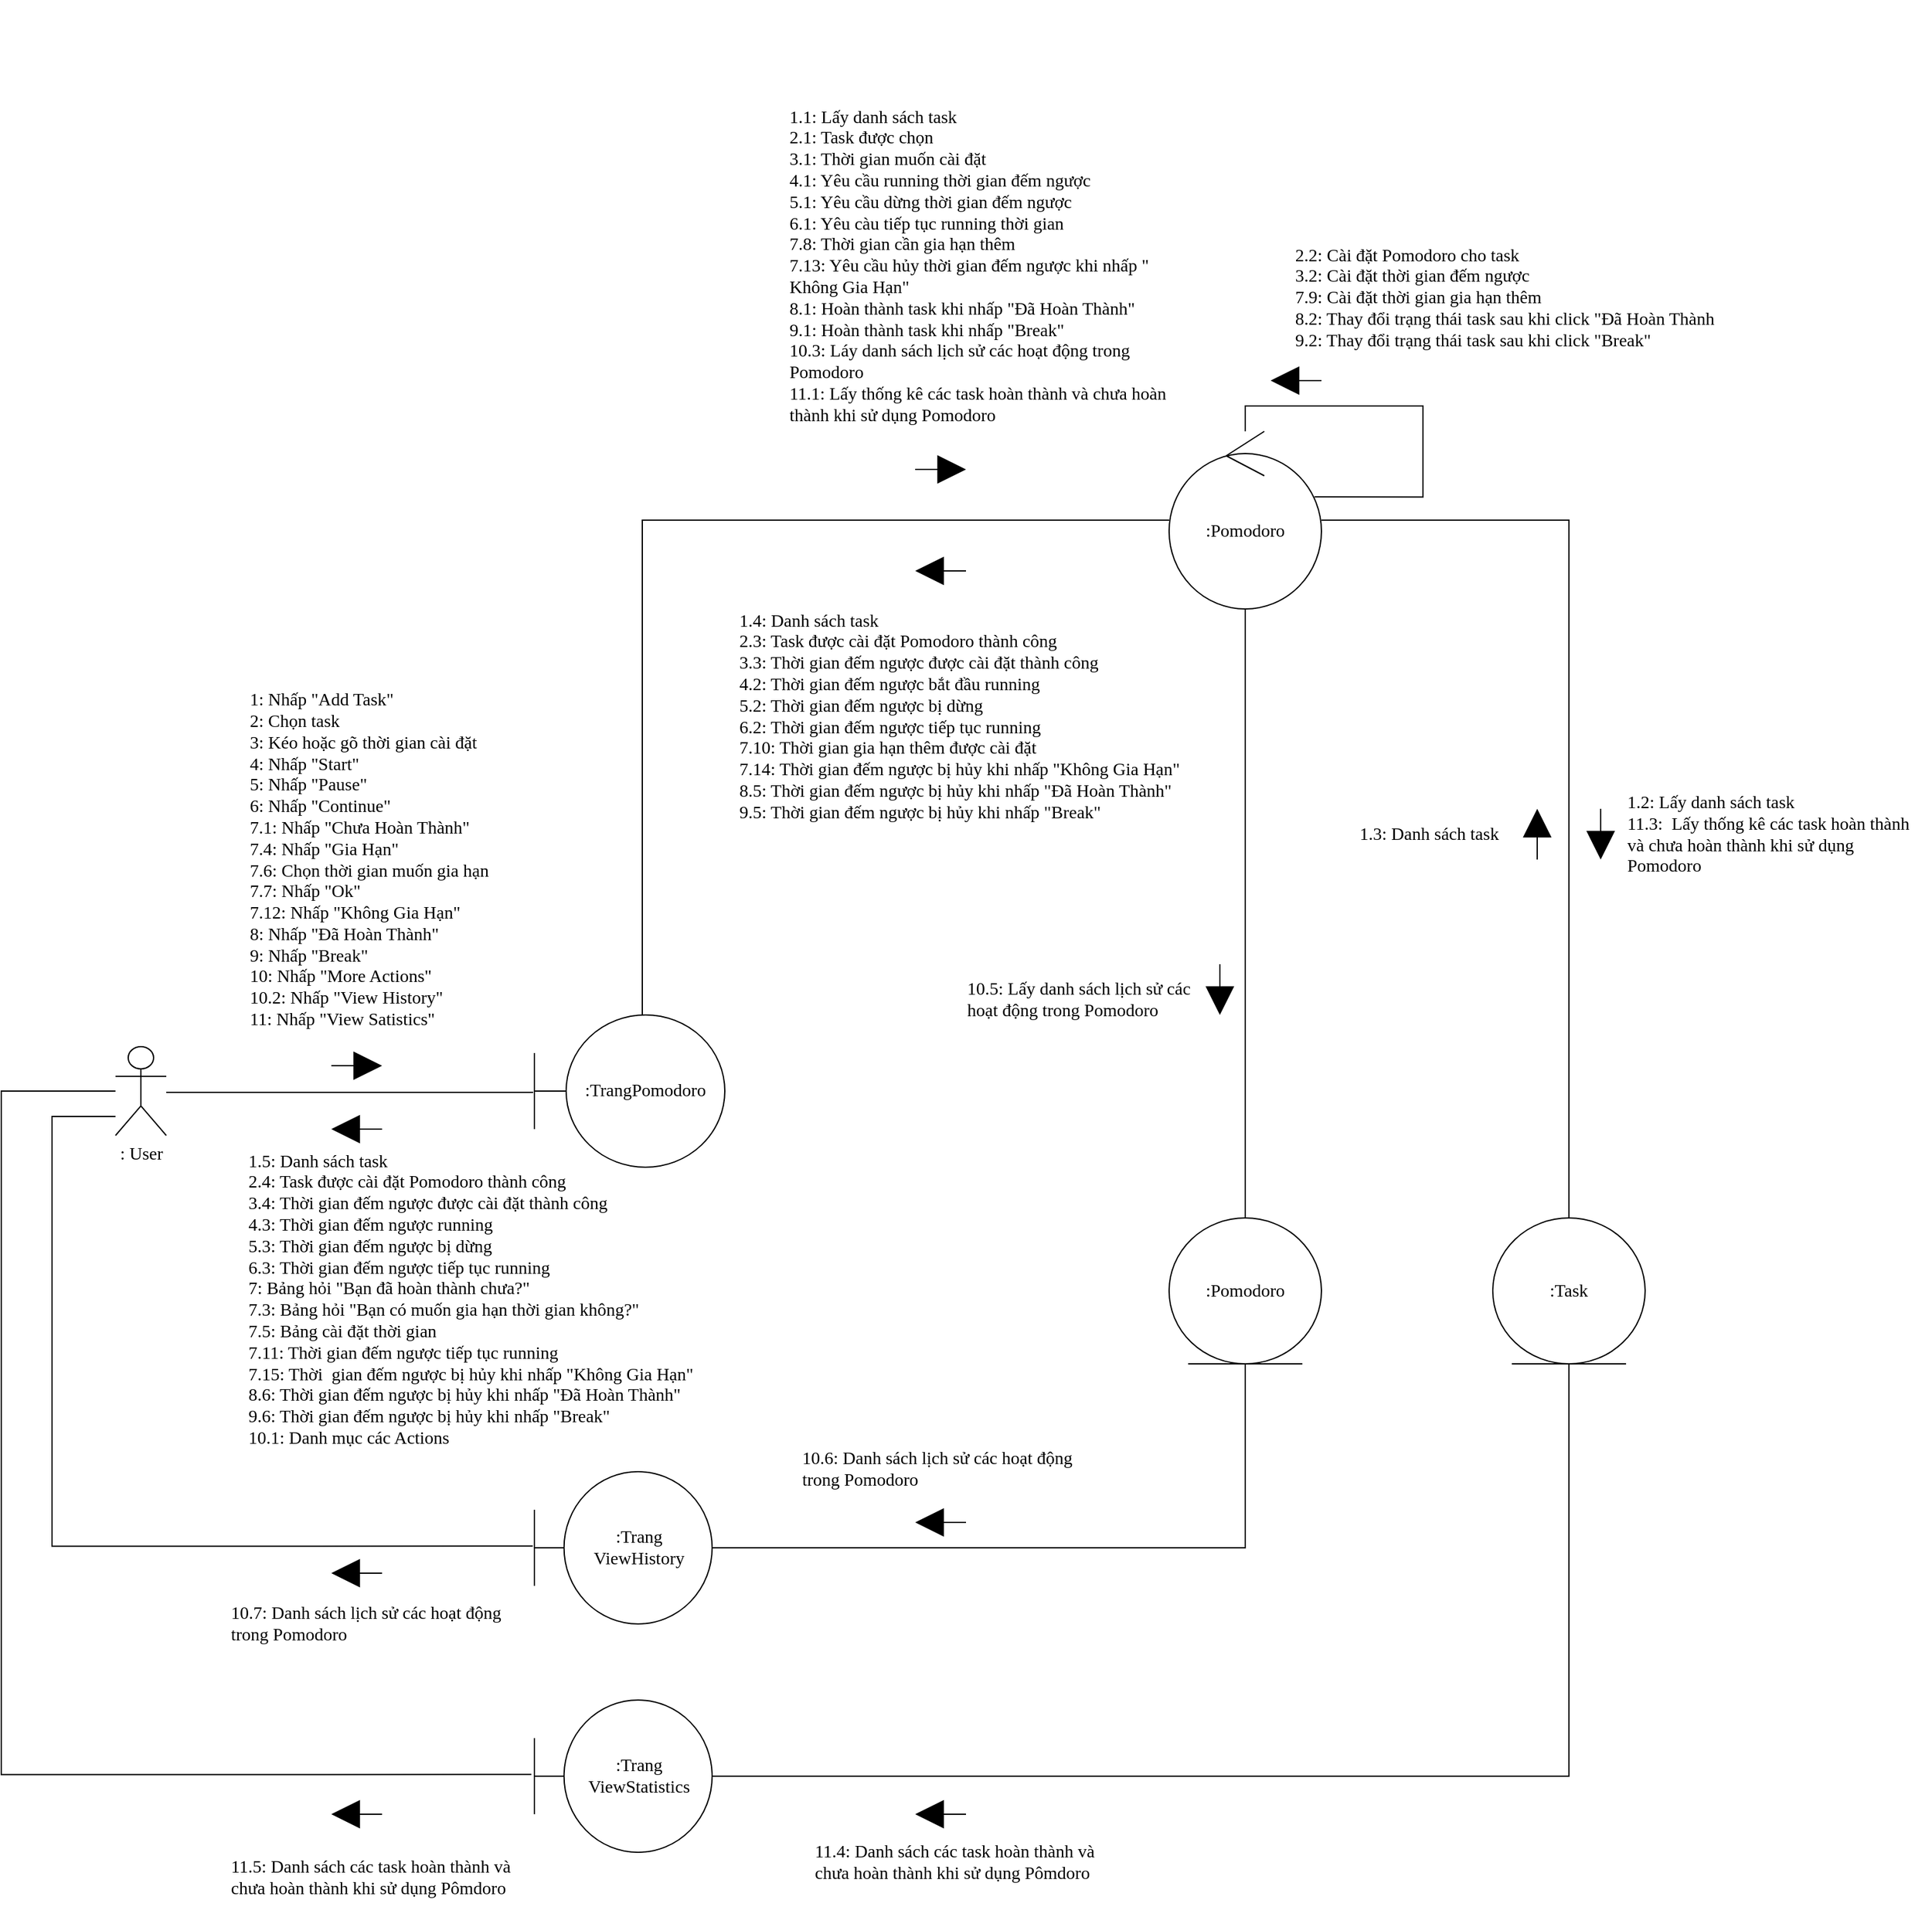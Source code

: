 <mxfile version="13.10.0" type="device"><diagram id="OnDmpZxD-wWtP_MVLfLg" name="Page-1"><mxGraphModel dx="1797" dy="1674" grid="1" gridSize="10" guides="1" tooltips="1" connect="1" arrows="1" fold="1" page="1" pageScale="1" pageWidth="827" pageHeight="1169" math="0" shadow="0"><root><mxCell id="0"/><mxCell id="1" parent="0"/><mxCell id="UWGWLl8Hxurw7mbLcPKg-41" style="edgeStyle=orthogonalEdgeStyle;rounded=0;orthogonalLoop=1;jettySize=auto;html=1;endArrow=none;endFill=0;fontSize=14;fontFamily=Verdana;" parent="1" target="xohiUcnEhmOPERj1-02E-18" edge="1"><mxGeometry relative="1" as="geometry"><Array as="points"><mxPoint x="265" y="-190"/></Array><mxPoint x="265" y="200" as="sourcePoint"/></mxGeometry></mxCell><mxCell id="xohiUcnEhmOPERj1-02E-9" value="&lt;span style=&quot;font-size: 14px&quot;&gt;:TrangPomodoro&lt;/span&gt;" style="shape=umlBoundary;whiteSpace=wrap;html=1;fontSize=14;fontFamily=Verdana;" parent="1" vertex="1"><mxGeometry x="180" y="200" width="150" height="120" as="geometry"/></mxCell><mxCell id="UWGWLl8Hxurw7mbLcPKg-20" style="edgeStyle=orthogonalEdgeStyle;rounded=0;orthogonalLoop=1;jettySize=auto;html=1;endArrow=none;endFill=0;fontSize=14;fontFamily=Verdana;" parent="1" source="xohiUcnEhmOPERj1-02E-11" edge="1"><mxGeometry relative="1" as="geometry"><mxPoint x="-90" y="280" as="sourcePoint"/><mxPoint x="179" y="261" as="targetPoint"/><Array as="points"><mxPoint x="-40" y="261"/><mxPoint x="-40" y="261"/></Array></mxGeometry></mxCell><mxCell id="UWGWLl8Hxurw7mbLcPKg-52" style="edgeStyle=orthogonalEdgeStyle;rounded=0;orthogonalLoop=1;jettySize=auto;html=1;endArrow=none;endFill=0;fontSize=14;fontFamily=Verdana;entryX=-0.009;entryY=0.489;entryDx=0;entryDy=0;entryPerimeter=0;" parent="1" source="xohiUcnEhmOPERj1-02E-11" target="UWGWLl8Hxurw7mbLcPKg-50" edge="1"><mxGeometry relative="1" as="geometry"><Array as="points"><mxPoint x="-200" y="280"/><mxPoint x="-200" y="619"/></Array></mxGeometry></mxCell><mxCell id="UWGWLl8Hxurw7mbLcPKg-53" style="edgeStyle=orthogonalEdgeStyle;rounded=0;orthogonalLoop=1;jettySize=auto;html=1;endArrow=none;endFill=0;fontSize=14;fontFamily=Verdana;entryX=-0.017;entryY=0.489;entryDx=0;entryDy=0;entryPerimeter=0;" parent="1" source="xohiUcnEhmOPERj1-02E-11" target="UWGWLl8Hxurw7mbLcPKg-51" edge="1"><mxGeometry relative="1" as="geometry"><Array as="points"><mxPoint x="-240" y="260"/><mxPoint x="-240" y="799"/></Array></mxGeometry></mxCell><mxCell id="xohiUcnEhmOPERj1-02E-11" value="&lt;span style=&quot;font-size: 14px&quot;&gt;&lt;span style=&quot;font-size: 14px&quot;&gt;&lt;font style=&quot;vertical-align: inherit ; font-size: 14px&quot;&gt;&lt;font style=&quot;vertical-align: inherit ; font-size: 14px&quot;&gt;: User&lt;/font&gt;&lt;/font&gt;&lt;/span&gt;&lt;/span&gt;" style="shape=umlActor;verticalLabelPosition=bottom;verticalAlign=top;html=1;fontFamily=Verdana;fontSize=14;" parent="1" vertex="1"><mxGeometry x="-150" y="225" width="40" height="70" as="geometry"/></mxCell><mxCell id="UWGWLl8Hxurw7mbLcPKg-23" style="edgeStyle=orthogonalEdgeStyle;rounded=0;orthogonalLoop=1;jettySize=auto;html=1;entryX=0.5;entryY=0;entryDx=0;entryDy=0;endArrow=none;endFill=0;fontSize=14;fontFamily=Verdana;" parent="1" source="xohiUcnEhmOPERj1-02E-18" target="xohiUcnEhmOPERj1-02E-19" edge="1"><mxGeometry relative="1" as="geometry"/></mxCell><mxCell id="UWGWLl8Hxurw7mbLcPKg-57" style="edgeStyle=orthogonalEdgeStyle;rounded=0;orthogonalLoop=1;jettySize=auto;html=1;endArrow=none;endFill=0;fontSize=14;fontFamily=Verdana;exitX=0.5;exitY=1;exitDx=0;exitDy=0;" parent="1" source="UWGWLl8Hxurw7mbLcPKg-65" target="UWGWLl8Hxurw7mbLcPKg-50" edge="1"><mxGeometry relative="1" as="geometry"><Array as="points"><mxPoint x="740" y="620"/></Array></mxGeometry></mxCell><mxCell id="UWGWLl8Hxurw7mbLcPKg-66" style="edgeStyle=orthogonalEdgeStyle;rounded=0;orthogonalLoop=1;jettySize=auto;html=1;endArrow=none;endFill=0;fontSize=14;fontFamily=Verdana;exitX=0.5;exitY=1;exitDx=0;exitDy=0;" parent="1" source="xohiUcnEhmOPERj1-02E-18" target="UWGWLl8Hxurw7mbLcPKg-65" edge="1"><mxGeometry relative="1" as="geometry"><Array as="points"><mxPoint x="740" y="418"/></Array></mxGeometry></mxCell><mxCell id="xohiUcnEhmOPERj1-02E-18" value=":Pomodoro" style="ellipse;shape=umlControl;whiteSpace=wrap;html=1;fontSize=14;fontFamily=Verdana;" parent="1" vertex="1"><mxGeometry x="680" y="-260" width="120" height="140" as="geometry"/></mxCell><mxCell id="UWGWLl8Hxurw7mbLcPKg-81" style="edgeStyle=orthogonalEdgeStyle;rounded=0;orthogonalLoop=1;jettySize=auto;html=1;endArrow=none;endFill=0;fontSize=14;fontFamily=Verdana;exitX=0.5;exitY=1;exitDx=0;exitDy=0;" parent="1" source="xohiUcnEhmOPERj1-02E-19" target="UWGWLl8Hxurw7mbLcPKg-51" edge="1"><mxGeometry relative="1" as="geometry"><Array as="points"><mxPoint x="995" y="800"/><mxPoint x="322" y="800"/></Array></mxGeometry></mxCell><mxCell id="xohiUcnEhmOPERj1-02E-19" value=":Task" style="ellipse;shape=umlEntity;whiteSpace=wrap;html=1;fontSize=14;fontFamily=Verdana;" parent="1" vertex="1"><mxGeometry x="935" y="360" width="120" height="115" as="geometry"/></mxCell><mxCell id="UWGWLl8Hxurw7mbLcPKg-24" style="edgeStyle=orthogonalEdgeStyle;rounded=0;orthogonalLoop=1;jettySize=auto;html=1;entryX=0.955;entryY=0.369;entryDx=0;entryDy=0;entryPerimeter=0;endArrow=none;endFill=0;fontSize=14;fontFamily=Verdana;" parent="1" source="xohiUcnEhmOPERj1-02E-18" target="xohiUcnEhmOPERj1-02E-18" edge="1"><mxGeometry relative="1" as="geometry"><Array as="points"><mxPoint x="740" y="-280"/><mxPoint x="880" y="-280"/><mxPoint x="880" y="-208"/></Array></mxGeometry></mxCell><mxCell id="UWGWLl8Hxurw7mbLcPKg-38" value="" style="endArrow=block;html=1;fontSize=14;endFill=1;strokeWidth=1;endSize=20;startSize=3;fontFamily=Verdana;" parent="1" edge="1"><mxGeometry width="50" height="50" relative="1" as="geometry"><mxPoint x="800" y="-300" as="sourcePoint"/><mxPoint x="760" y="-300" as="targetPoint"/></mxGeometry></mxCell><mxCell id="UWGWLl8Hxurw7mbLcPKg-39" value="" style="endArrow=block;html=1;fontSize=14;endFill=1;strokeWidth=1;endSize=20;startSize=3;fontFamily=Verdana;" parent="1" edge="1"><mxGeometry width="50" height="50" relative="1" as="geometry"><mxPoint x="480" y="-230" as="sourcePoint"/><mxPoint x="520" y="-230" as="targetPoint"/></mxGeometry></mxCell><mxCell id="UWGWLl8Hxurw7mbLcPKg-43" value="" style="endArrow=block;html=1;fontSize=14;endFill=1;strokeWidth=1;endSize=20;startSize=3;fontFamily=Verdana;" parent="1" edge="1"><mxGeometry width="50" height="50" relative="1" as="geometry"><mxPoint x="20" y="240" as="sourcePoint"/><mxPoint x="60" y="240" as="targetPoint"/></mxGeometry></mxCell><mxCell id="UWGWLl8Hxurw7mbLcPKg-44" value="" style="endArrow=block;html=1;fontSize=14;endFill=1;strokeWidth=1;endSize=20;startSize=3;fontFamily=Verdana;" parent="1" edge="1"><mxGeometry width="50" height="50" relative="1" as="geometry"><mxPoint x="60" y="290" as="sourcePoint"/><mxPoint x="20" y="290" as="targetPoint"/></mxGeometry></mxCell><mxCell id="UWGWLl8Hxurw7mbLcPKg-50" value="&lt;span style=&quot;font-size: 14px&quot;&gt;:Trang&lt;br&gt;ViewHistory&lt;/span&gt;" style="shape=umlBoundary;whiteSpace=wrap;html=1;fontSize=14;fontFamily=Verdana;" parent="1" vertex="1"><mxGeometry x="180" y="560" width="140" height="120" as="geometry"/></mxCell><mxCell id="UWGWLl8Hxurw7mbLcPKg-51" value="&lt;span style=&quot;font-size: 14px&quot;&gt;:Trang&lt;br&gt;ViewStatistics&lt;br&gt;&lt;/span&gt;" style="shape=umlBoundary;whiteSpace=wrap;html=1;fontSize=14;fontFamily=Verdana;" parent="1" vertex="1"><mxGeometry x="180" y="740" width="140" height="120" as="geometry"/></mxCell><mxCell id="UWGWLl8Hxurw7mbLcPKg-54" value="" style="endArrow=block;html=1;fontSize=14;endFill=1;strokeWidth=1;endSize=20;startSize=3;fontFamily=Verdana;" parent="1" edge="1"><mxGeometry width="50" height="50" relative="1" as="geometry"><mxPoint x="60" y="640" as="sourcePoint"/><mxPoint x="20" y="640" as="targetPoint"/></mxGeometry></mxCell><mxCell id="UWGWLl8Hxurw7mbLcPKg-55" value="" style="endArrow=block;html=1;fontSize=14;endFill=1;strokeWidth=1;endSize=20;startSize=3;fontFamily=Verdana;" parent="1" edge="1"><mxGeometry width="50" height="50" relative="1" as="geometry"><mxPoint x="60" y="830" as="sourcePoint"/><mxPoint x="20" y="830" as="targetPoint"/></mxGeometry></mxCell><mxCell id="UWGWLl8Hxurw7mbLcPKg-59" value="&lt;div style=&quot;text-align: left ; font-size: 14px&quot;&gt;10.7: Danh sách lịch sử các hoạt động trong Pomodoro&lt;/div&gt;" style="text;html=1;strokeColor=none;fillColor=none;align=center;verticalAlign=middle;whiteSpace=wrap;rounded=0;fontFamily=Verdana;fontSize=14;" parent="1" vertex="1"><mxGeometry x="-60" y="650" width="240" height="60" as="geometry"/></mxCell><mxCell id="UWGWLl8Hxurw7mbLcPKg-60" value="&lt;div style=&quot;text-align: left ; font-size: 14px&quot;&gt;11.5: Danh sách các task hoàn thành và chưa hoàn thành khi sử dụng Pômdoro&lt;/div&gt;" style="text;html=1;strokeColor=none;fillColor=none;align=center;verticalAlign=middle;whiteSpace=wrap;rounded=0;fontFamily=Verdana;fontSize=14;" parent="1" vertex="1"><mxGeometry x="-60" y="850" width="240" height="60" as="geometry"/></mxCell><mxCell id="UWGWLl8Hxurw7mbLcPKg-63" value="" style="endArrow=block;html=1;fontSize=14;endFill=1;strokeWidth=1;endSize=20;startSize=3;fontFamily=Verdana;" parent="1" edge="1"><mxGeometry width="50" height="50" relative="1" as="geometry"><mxPoint x="520" y="-150" as="sourcePoint"/><mxPoint x="480" y="-150" as="targetPoint"/></mxGeometry></mxCell><mxCell id="UWGWLl8Hxurw7mbLcPKg-65" value=":Pomodoro" style="ellipse;shape=umlEntity;whiteSpace=wrap;html=1;fontSize=14;fontFamily=Verdana;" parent="1" vertex="1"><mxGeometry x="680" y="360" width="120" height="115" as="geometry"/></mxCell><mxCell id="UWGWLl8Hxurw7mbLcPKg-67" value="" style="endArrow=block;html=1;fontSize=14;endFill=1;strokeWidth=1;endSize=20;startSize=3;fontFamily=Verdana;" parent="1" edge="1"><mxGeometry width="50" height="50" relative="1" as="geometry"><mxPoint x="520" y="600" as="sourcePoint"/><mxPoint x="480" y="600" as="targetPoint"/></mxGeometry></mxCell><mxCell id="UWGWLl8Hxurw7mbLcPKg-68" value="" style="endArrow=block;html=1;fontSize=14;endFill=1;strokeWidth=1;endSize=20;startSize=3;fontFamily=Verdana;" parent="1" edge="1"><mxGeometry width="50" height="50" relative="1" as="geometry"><mxPoint x="720" y="160" as="sourcePoint"/><mxPoint x="720" y="200" as="targetPoint"/></mxGeometry></mxCell><mxCell id="UWGWLl8Hxurw7mbLcPKg-69" value="" style="endArrow=block;html=1;fontSize=14;endFill=1;strokeWidth=1;endSize=20;startSize=3;fontFamily=Verdana;" parent="1" edge="1"><mxGeometry width="50" height="50" relative="1" as="geometry"><mxPoint x="520" y="830" as="sourcePoint"/><mxPoint x="480" y="830" as="targetPoint"/></mxGeometry></mxCell><mxCell id="UWGWLl8Hxurw7mbLcPKg-70" value="&lt;div style=&quot;text-align: left ; font-size: 14px&quot;&gt;10.5: Lấy danh sách lịch sử các hoạt động trong Pomodoro&lt;/div&gt;" style="text;html=1;strokeColor=none;fillColor=none;align=center;verticalAlign=middle;whiteSpace=wrap;rounded=0;fontFamily=Verdana;fontSize=14;" parent="1" vertex="1"><mxGeometry x="520" y="160" width="190" height="55" as="geometry"/></mxCell><mxCell id="UWGWLl8Hxurw7mbLcPKg-71" value="&lt;div style=&quot;text-align: left ; font-size: 14px&quot;&gt;11.4: Danh sách các task hoàn thành và chưa hoàn thành khi sử dụng Pômdoro&lt;br&gt;&lt;/div&gt;" style="text;html=1;strokeColor=none;fillColor=none;align=center;verticalAlign=middle;whiteSpace=wrap;rounded=0;fontFamily=Verdana;fontSize=14;" parent="1" vertex="1"><mxGeometry x="400" y="840" width="230" height="55" as="geometry"/></mxCell><mxCell id="UWGWLl8Hxurw7mbLcPKg-78" value="&lt;div style=&quot;text-align: left ; font-size: 14px&quot;&gt;10.6: Danh sách lịch sử các hoạt động trong Pomodoro&lt;/div&gt;" style="text;html=1;strokeColor=none;fillColor=none;align=center;verticalAlign=middle;whiteSpace=wrap;rounded=0;fontFamily=Verdana;fontSize=14;" parent="1" vertex="1"><mxGeometry x="390" y="530" width="230" height="55" as="geometry"/></mxCell><mxCell id="UWGWLl8Hxurw7mbLcPKg-37" value="" style="endArrow=block;html=1;fontSize=14;endFill=1;strokeWidth=1;endSize=20;startSize=3;fontFamily=Verdana;" parent="1" edge="1"><mxGeometry x="800" y="30" width="50" height="50" as="geometry"><mxPoint x="970" y="77.5" as="sourcePoint"/><mxPoint x="970" y="37.5" as="targetPoint"/></mxGeometry></mxCell><mxCell id="UWGWLl8Hxurw7mbLcPKg-74" value="&lt;div style=&quot;text-align: left ; font-size: 14px&quot;&gt;1.3: Danh sách task&lt;/div&gt;" style="text;html=1;strokeColor=none;fillColor=none;align=center;verticalAlign=middle;whiteSpace=wrap;rounded=0;fontFamily=Verdana;fontSize=14;" parent="1" vertex="1"><mxGeometry x="800" y="30" width="170" height="55" as="geometry"/></mxCell><mxCell id="UWGWLl8Hxurw7mbLcPKg-76" value="" style="endArrow=block;html=1;fontSize=14;endFill=1;strokeWidth=1;endSize=20;startSize=3;fontFamily=Verdana;" parent="1" edge="1"><mxGeometry x="790" y="30" width="50" height="50" as="geometry"><mxPoint x="1020" y="37.5" as="sourcePoint"/><mxPoint x="1020" y="77.5" as="targetPoint"/></mxGeometry></mxCell><mxCell id="UWGWLl8Hxurw7mbLcPKg-77" value="&lt;div style=&quot;text-align: left ; font-size: 14px&quot;&gt;1.2: Lấy danh sách task&lt;/div&gt;&lt;div style=&quot;text-align: left ; font-size: 14px&quot;&gt;11.3:&amp;nbsp; Lấy thống kê các task hoàn thành và chưa hoàn thành khi sử dụng Pomodoro&lt;/div&gt;" style="text;html=1;strokeColor=none;fillColor=none;align=center;verticalAlign=middle;whiteSpace=wrap;rounded=0;fontFamily=Verdana;fontSize=14;" parent="1" vertex="1"><mxGeometry x="1040" y="30" width="240" height="55" as="geometry"/></mxCell><mxCell id="_xL6_8pp1gF_hqhK_iaQ-1" value="&lt;div style=&quot;text-align: left ; font-size: 14px&quot;&gt;&lt;div&gt;1: Nhấp &quot;Add Task&quot;&lt;/div&gt;&lt;div&gt;2: Chọn task&lt;/div&gt;&lt;div&gt;3: Kéo hoặc gõ thời gian cài đặt&lt;/div&gt;&lt;div&gt;4: Nhấp&amp;nbsp;&quot;Start&quot;&lt;/div&gt;&lt;div&gt;&lt;span&gt;5: Nhấp&amp;nbsp;&quot;Pause&quot;&lt;/span&gt;&lt;br&gt;&lt;/div&gt;&lt;div&gt;6: Nhấp&amp;nbsp;&quot;Continue&quot;&lt;/div&gt;&lt;div&gt;&lt;span&gt;7.1: Nhấp&amp;nbsp;&quot;Chưa Hoàn Thành&quot;&lt;/span&gt;&lt;br&gt;&lt;/div&gt;&lt;div&gt;7.4: Nhấp&amp;nbsp;&quot;Gia Hạn&quot;&lt;/div&gt;&lt;div&gt;&lt;span&gt;7.6: Chọn thời gian muốn gia hạn&lt;/span&gt;&lt;br&gt;&lt;/div&gt;&lt;div&gt;7.7: Nhấp&amp;nbsp;&quot;Ok&quot;&lt;br&gt;&lt;/div&gt;&lt;div&gt;7.12: Nhấp&amp;nbsp;&quot;Không Gia Hạn&quot;&lt;br&gt;&lt;/div&gt;&lt;div&gt;&lt;span&gt;8: Nhấp&amp;nbsp;&quot;Đã Hoàn Thành&quot;&lt;/span&gt;&lt;br&gt;&lt;/div&gt;&lt;div&gt;&lt;span&gt;9: Nhấp &quot;Break&quot;&lt;/span&gt;&lt;/div&gt;&lt;div&gt;10: Nhấp&amp;nbsp;&quot;More Actions&quot;&lt;/div&gt;&lt;div&gt;10.2: Nhấp&amp;nbsp;&quot;View History&quot;&lt;/div&gt;&lt;div&gt;11: Nhấp&amp;nbsp;&quot;View Satistics&quot;&lt;/div&gt;&lt;/div&gt;" style="text;html=1;strokeColor=none;fillColor=none;align=center;verticalAlign=middle;whiteSpace=wrap;rounded=0;fontFamily=Verdana;fontSize=14;" parent="1" vertex="1"><mxGeometry x="-120" y="-70" width="340" height="295" as="geometry"/></mxCell><mxCell id="_xL6_8pp1gF_hqhK_iaQ-2" value="&lt;div style=&quot;text-align: left ; font-size: 14px&quot;&gt;1.5: Danh sách task&lt;/div&gt;&lt;div style=&quot;text-align: left ; font-size: 14px&quot;&gt;2.4: Task được cài đặt Pomodoro thành công&lt;/div&gt;&lt;div style=&quot;text-align: left ; font-size: 14px&quot;&gt;3.4: Thời gian đếm ngược được cài đặt thành công&lt;/div&gt;&lt;div style=&quot;text-align: left ; font-size: 14px&quot;&gt;4.3: Thời gian đếm ngược running&lt;/div&gt;&lt;div style=&quot;text-align: left ; font-size: 14px&quot;&gt;5.3: Thời gian đếm ngược bị dừng&lt;/div&gt;&lt;div style=&quot;text-align: left ; font-size: 14px&quot;&gt;6.3: Thời gian đếm ngược tiếp tục running&lt;/div&gt;&lt;div style=&quot;text-align: left ; font-size: 14px&quot;&gt;7: Bảng hỏi &quot;Bạn đã hoàn thành chưa?&quot;&lt;/div&gt;&lt;div style=&quot;text-align: left ; font-size: 14px&quot;&gt;7.3: Bảng hỏi &quot;Bạn có muốn gia hạn thời gian không?&quot;&lt;/div&gt;&lt;div style=&quot;text-align: left ; font-size: 14px&quot;&gt;7.5: Bảng cài đặt thời gian&lt;/div&gt;&lt;div style=&quot;text-align: left ; font-size: 14px&quot;&gt;7.11: Thời gian đếm ngược tiếp tục running&lt;/div&gt;&lt;div style=&quot;text-align: left ; font-size: 14px&quot;&gt;7.15: Thời&amp;nbsp; gian đếm ngược bị hủy khi nhấp &quot;Không Gia Hạn&quot;&lt;/div&gt;&lt;div style=&quot;text-align: left ; font-size: 14px&quot;&gt;8.6: Thời gian đếm ngược bị hủy khi nhấp &quot;Đã Hoàn Thành&quot;&lt;/div&gt;&lt;div style=&quot;text-align: left ; font-size: 14px&quot;&gt;9.6: Thời gian đếm ngược bị hủy khi nhấp &quot;Break&quot;&lt;/div&gt;&lt;div style=&quot;text-align: left ; font-size: 14px&quot;&gt;&lt;span&gt;10.1: Danh mục các Actions&lt;/span&gt;&lt;br&gt;&lt;/div&gt;&lt;div style=&quot;text-align: left ; font-size: 14px&quot;&gt;&lt;br style=&quot;font-size: 14px&quot;&gt;&lt;/div&gt;" style="text;html=1;strokeColor=none;fillColor=none;align=center;verticalAlign=middle;whiteSpace=wrap;rounded=0;fontFamily=Verdana;fontSize=14;" parent="1" vertex="1"><mxGeometry x="-90" y="270" width="440" height="325" as="geometry"/></mxCell><mxCell id="_xL6_8pp1gF_hqhK_iaQ-3" value="&lt;div style=&quot;text-align: left ; font-size: 14px&quot;&gt;2.2: Cài đặt Pomodoro cho task&lt;/div&gt;&lt;div style=&quot;text-align: left ; font-size: 14px&quot;&gt;&lt;span&gt;3.2: Cài đặt thời gian đếm ngược&lt;/span&gt;&lt;/div&gt;&lt;div style=&quot;text-align: left ; font-size: 14px&quot;&gt;&lt;span&gt;7.9: Cài đặt thời gian gia hạn thêm&lt;/span&gt;&lt;br&gt;&lt;/div&gt;&lt;div style=&quot;text-align: left ; font-size: 14px&quot;&gt;&lt;div&gt;&lt;span&gt;8.2: Thay đổi trạng thái task sau khi click &quot;Đã Hoàn Thành&lt;/span&gt;&lt;br&gt;&lt;/div&gt;&lt;div&gt;9.2: Thay đổi trạng thái task sau khi click &quot;Break&quot;&lt;span&gt;&lt;br&gt;&lt;/span&gt;&lt;/div&gt;&lt;/div&gt;" style="text;html=1;strokeColor=none;fillColor=none;align=center;verticalAlign=middle;whiteSpace=wrap;rounded=0;fontFamily=Verdana;fontSize=14;" parent="1" vertex="1"><mxGeometry x="730" y="-420" width="429" height="110" as="geometry"/></mxCell><mxCell id="_xL6_8pp1gF_hqhK_iaQ-4" value="&lt;div style=&quot;text-align: left ; font-size: 14px&quot;&gt;1.1: Lấy danh sách task&lt;/div&gt;&lt;div style=&quot;text-align: left ; font-size: 14px&quot;&gt;2.1: Task được chọn&lt;/div&gt;&lt;div style=&quot;text-align: left ; font-size: 14px&quot;&gt;3.1: Thời gian muốn cài đặt&lt;/div&gt;&lt;div style=&quot;text-align: left ; font-size: 14px&quot;&gt;4.1: Yêu cầu running thời gian đếm ngược&lt;/div&gt;&lt;div style=&quot;text-align: left ; font-size: 14px&quot;&gt;5.1: Yêu cầu dừng thời gian đếm ngược&lt;/div&gt;&lt;div style=&quot;text-align: left ; font-size: 14px&quot;&gt;6.1: Yêu càu tiếp tục running thời gian&lt;/div&gt;&lt;div style=&quot;text-align: left ; font-size: 14px&quot;&gt;7.8: Thời gian cần gia hạn thêm&lt;/div&gt;&lt;div style=&quot;text-align: left ; font-size: 14px&quot;&gt;7.13: Yêu cầu hủy thời gian đếm ngược khi nhấp &quot; Không Gia Hạn&quot;&lt;/div&gt;&lt;div style=&quot;text-align: left ; font-size: 14px&quot;&gt;8.1: Hoàn thành task khi nhấp &quot;Đã Hoàn Thành&quot;&lt;/div&gt;&lt;div style=&quot;text-align: left ; font-size: 14px&quot;&gt;9.1: Hoàn thành task khi nhấp &quot;Break&quot;&lt;/div&gt;&lt;div style=&quot;text-align: left ; font-size: 14px&quot;&gt;10.3: Láy danh sách lịch sử các hoạt động trong Pomodoro&lt;/div&gt;&lt;div style=&quot;text-align: left ; font-size: 14px&quot;&gt;11.1: Lấy thống kê các task hoàn thành và chưa hoàn thành khi sử dụng Pomodoro&lt;/div&gt;" style="text;html=1;strokeColor=none;fillColor=none;align=center;verticalAlign=middle;whiteSpace=wrap;rounded=0;fontFamily=Verdana;fontSize=14;" parent="1" vertex="1"><mxGeometry x="380" y="-600" width="300" height="420" as="geometry"/></mxCell><mxCell id="_xL6_8pp1gF_hqhK_iaQ-5" value="&lt;div style=&quot;text-align: left ; font-size: 14px&quot;&gt;1.4: Danh sách task&lt;/div&gt;&lt;div style=&quot;text-align: left ; font-size: 14px&quot;&gt;2.3: Task được cài đặt Pomodoro thành công&lt;/div&gt;&lt;div style=&quot;text-align: left ; font-size: 14px&quot;&gt;3.3: Thời gian đếm ngược được cài đặt thành công&lt;/div&gt;&lt;div style=&quot;text-align: left ; font-size: 14px&quot;&gt;4.2: Thời gian đếm ngược bắt đầu running&lt;/div&gt;&lt;div style=&quot;text-align: left ; font-size: 14px&quot;&gt;5.2: Thời gian đếm ngược bị dừng&lt;/div&gt;&lt;div style=&quot;text-align: left ; font-size: 14px&quot;&gt;6.2: Thời gian đếm ngược tiếp tục running&lt;/div&gt;&lt;div style=&quot;text-align: left ; font-size: 14px&quot;&gt;7.10: Thời gian gia hạn thêm được cài đặt&lt;/div&gt;&lt;div style=&quot;text-align: left ; font-size: 14px&quot;&gt;7.14: Thời gian đếm ngược bị hủy khi nhấp &quot;Không Gia Hạn&quot;&lt;/div&gt;&lt;div style=&quot;text-align: left ; font-size: 14px&quot;&gt;8.5: Thời gian đếm ngược bị hủy khi nhấp &quot;Đã Hoàn Thành&quot;&lt;/div&gt;&lt;div style=&quot;text-align: left ; font-size: 14px&quot;&gt;9.5: Thời gian đếm ngược bị hủy khi nhấp &quot;Break&quot;&lt;/div&gt;" style="text;html=1;strokeColor=none;fillColor=none;align=center;verticalAlign=middle;whiteSpace=wrap;rounded=0;fontFamily=Verdana;fontSize=14;" parent="1" vertex="1"><mxGeometry x="330.25" y="-140" width="369.5" height="210" as="geometry"/></mxCell></root></mxGraphModel></diagram></mxfile>